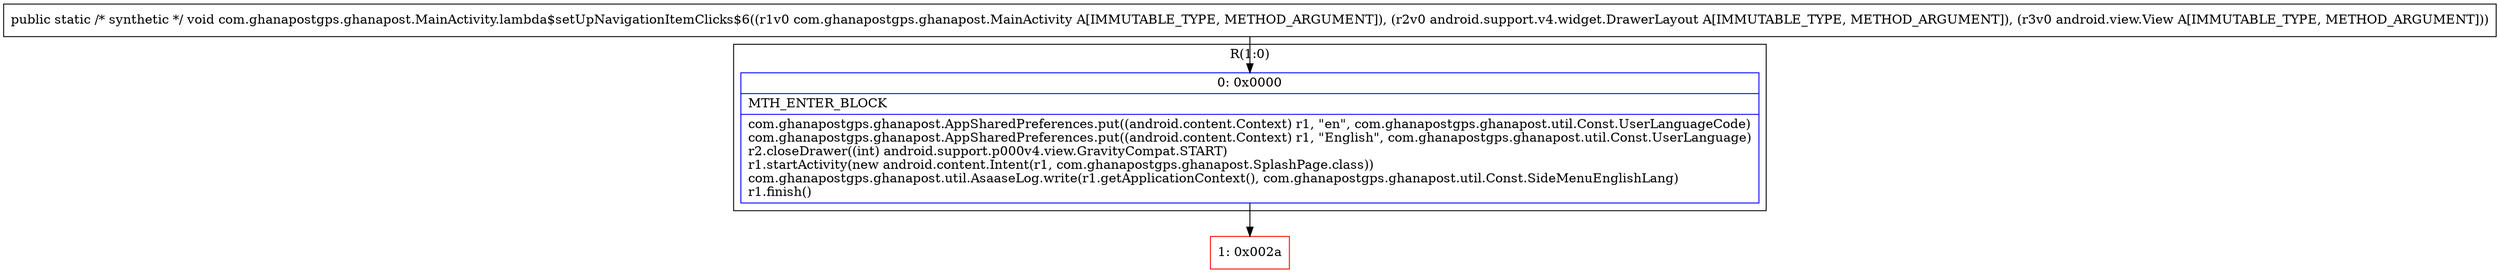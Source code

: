 digraph "CFG forcom.ghanapostgps.ghanapost.MainActivity.lambda$setUpNavigationItemClicks$6(Lcom\/ghanapostgps\/ghanapost\/MainActivity;Landroid\/support\/v4\/widget\/DrawerLayout;Landroid\/view\/View;)V" {
subgraph cluster_Region_1994567761 {
label = "R(1:0)";
node [shape=record,color=blue];
Node_0 [shape=record,label="{0\:\ 0x0000|MTH_ENTER_BLOCK\l|com.ghanapostgps.ghanapost.AppSharedPreferences.put((android.content.Context) r1, \"en\", com.ghanapostgps.ghanapost.util.Const.UserLanguageCode)\lcom.ghanapostgps.ghanapost.AppSharedPreferences.put((android.content.Context) r1, \"English\", com.ghanapostgps.ghanapost.util.Const.UserLanguage)\lr2.closeDrawer((int) android.support.p000v4.view.GravityCompat.START)\lr1.startActivity(new android.content.Intent(r1, com.ghanapostgps.ghanapost.SplashPage.class))\lcom.ghanapostgps.ghanapost.util.AsaaseLog.write(r1.getApplicationContext(), com.ghanapostgps.ghanapost.util.Const.SideMenuEnglishLang)\lr1.finish()\l}"];
}
Node_1 [shape=record,color=red,label="{1\:\ 0x002a}"];
MethodNode[shape=record,label="{public static \/* synthetic *\/ void com.ghanapostgps.ghanapost.MainActivity.lambda$setUpNavigationItemClicks$6((r1v0 com.ghanapostgps.ghanapost.MainActivity A[IMMUTABLE_TYPE, METHOD_ARGUMENT]), (r2v0 android.support.v4.widget.DrawerLayout A[IMMUTABLE_TYPE, METHOD_ARGUMENT]), (r3v0 android.view.View A[IMMUTABLE_TYPE, METHOD_ARGUMENT])) }"];
MethodNode -> Node_0;
Node_0 -> Node_1;
}

